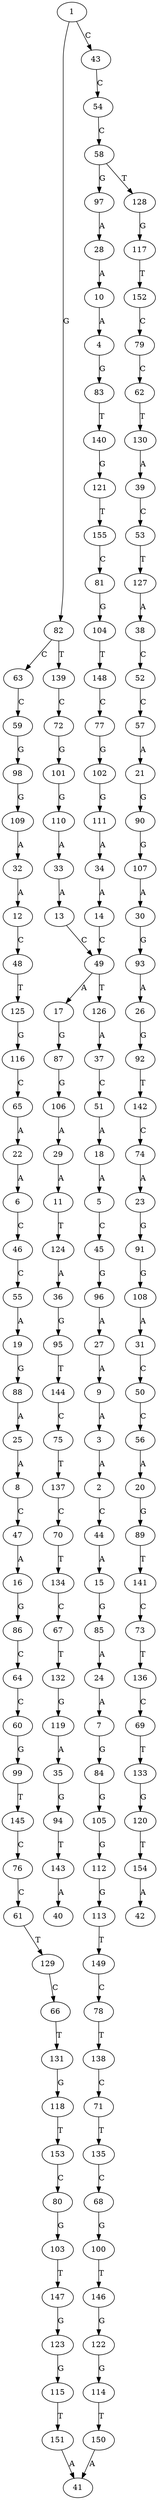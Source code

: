 strict digraph  {
	3 -> 2 [ label = A ];
	9 -> 3 [ label = A ];
	10 -> 4 [ label = A ];
	18 -> 5 [ label = A ];
	22 -> 6 [ label = A ];
	24 -> 7 [ label = A ];
	25 -> 8 [ label = A ];
	27 -> 9 [ label = A ];
	28 -> 10 [ label = A ];
	29 -> 11 [ label = A ];
	32 -> 12 [ label = A ];
	33 -> 13 [ label = A ];
	34 -> 14 [ label = A ];
	44 -> 15 [ label = A ];
	47 -> 16 [ label = A ];
	49 -> 17 [ label = A ];
	51 -> 18 [ label = A ];
	55 -> 19 [ label = A ];
	56 -> 20 [ label = A ];
	57 -> 21 [ label = A ];
	65 -> 22 [ label = A ];
	74 -> 23 [ label = A ];
	85 -> 24 [ label = A ];
	88 -> 25 [ label = A ];
	93 -> 26 [ label = A ];
	96 -> 27 [ label = A ];
	97 -> 28 [ label = A ];
	106 -> 29 [ label = A ];
	107 -> 30 [ label = A ];
	108 -> 31 [ label = A ];
	109 -> 32 [ label = A ];
	110 -> 33 [ label = A ];
	111 -> 34 [ label = A ];
	119 -> 35 [ label = A ];
	124 -> 36 [ label = A ];
	126 -> 37 [ label = A ];
	127 -> 38 [ label = A ];
	130 -> 39 [ label = A ];
	143 -> 40 [ label = A ];
	150 -> 41 [ label = A ];
	151 -> 41 [ label = A ];
	154 -> 42 [ label = A ];
	1 -> 43 [ label = C ];
	2 -> 44 [ label = C ];
	5 -> 45 [ label = C ];
	6 -> 46 [ label = C ];
	8 -> 47 [ label = C ];
	12 -> 48 [ label = C ];
	13 -> 49 [ label = C ];
	14 -> 49 [ label = C ];
	31 -> 50 [ label = C ];
	37 -> 51 [ label = C ];
	38 -> 52 [ label = C ];
	39 -> 53 [ label = C ];
	43 -> 54 [ label = C ];
	46 -> 55 [ label = C ];
	50 -> 56 [ label = C ];
	52 -> 57 [ label = C ];
	54 -> 58 [ label = C ];
	63 -> 59 [ label = C ];
	64 -> 60 [ label = C ];
	76 -> 61 [ label = C ];
	79 -> 62 [ label = C ];
	82 -> 63 [ label = C ];
	86 -> 64 [ label = C ];
	116 -> 65 [ label = C ];
	129 -> 66 [ label = C ];
	134 -> 67 [ label = C ];
	135 -> 68 [ label = C ];
	136 -> 69 [ label = C ];
	137 -> 70 [ label = C ];
	138 -> 71 [ label = C ];
	139 -> 72 [ label = C ];
	141 -> 73 [ label = C ];
	142 -> 74 [ label = C ];
	144 -> 75 [ label = C ];
	145 -> 76 [ label = C ];
	148 -> 77 [ label = C ];
	149 -> 78 [ label = C ];
	152 -> 79 [ label = C ];
	153 -> 80 [ label = C ];
	155 -> 81 [ label = C ];
	1 -> 82 [ label = G ];
	4 -> 83 [ label = G ];
	7 -> 84 [ label = G ];
	15 -> 85 [ label = G ];
	16 -> 86 [ label = G ];
	17 -> 87 [ label = G ];
	19 -> 88 [ label = G ];
	20 -> 89 [ label = G ];
	21 -> 90 [ label = G ];
	23 -> 91 [ label = G ];
	26 -> 92 [ label = G ];
	30 -> 93 [ label = G ];
	35 -> 94 [ label = G ];
	36 -> 95 [ label = G ];
	45 -> 96 [ label = G ];
	58 -> 97 [ label = G ];
	59 -> 98 [ label = G ];
	60 -> 99 [ label = G ];
	68 -> 100 [ label = G ];
	72 -> 101 [ label = G ];
	77 -> 102 [ label = G ];
	80 -> 103 [ label = G ];
	81 -> 104 [ label = G ];
	84 -> 105 [ label = G ];
	87 -> 106 [ label = G ];
	90 -> 107 [ label = G ];
	91 -> 108 [ label = G ];
	98 -> 109 [ label = G ];
	101 -> 110 [ label = G ];
	102 -> 111 [ label = G ];
	105 -> 112 [ label = G ];
	112 -> 113 [ label = G ];
	122 -> 114 [ label = G ];
	123 -> 115 [ label = G ];
	125 -> 116 [ label = G ];
	128 -> 117 [ label = G ];
	131 -> 118 [ label = G ];
	132 -> 119 [ label = G ];
	133 -> 120 [ label = G ];
	140 -> 121 [ label = G ];
	146 -> 122 [ label = G ];
	147 -> 123 [ label = G ];
	11 -> 124 [ label = T ];
	48 -> 125 [ label = T ];
	49 -> 126 [ label = T ];
	53 -> 127 [ label = T ];
	58 -> 128 [ label = T ];
	61 -> 129 [ label = T ];
	62 -> 130 [ label = T ];
	66 -> 131 [ label = T ];
	67 -> 132 [ label = T ];
	69 -> 133 [ label = T ];
	70 -> 134 [ label = T ];
	71 -> 135 [ label = T ];
	73 -> 136 [ label = T ];
	75 -> 137 [ label = T ];
	78 -> 138 [ label = T ];
	82 -> 139 [ label = T ];
	83 -> 140 [ label = T ];
	89 -> 141 [ label = T ];
	92 -> 142 [ label = T ];
	94 -> 143 [ label = T ];
	95 -> 144 [ label = T ];
	99 -> 145 [ label = T ];
	100 -> 146 [ label = T ];
	103 -> 147 [ label = T ];
	104 -> 148 [ label = T ];
	113 -> 149 [ label = T ];
	114 -> 150 [ label = T ];
	115 -> 151 [ label = T ];
	117 -> 152 [ label = T ];
	118 -> 153 [ label = T ];
	120 -> 154 [ label = T ];
	121 -> 155 [ label = T ];
}
